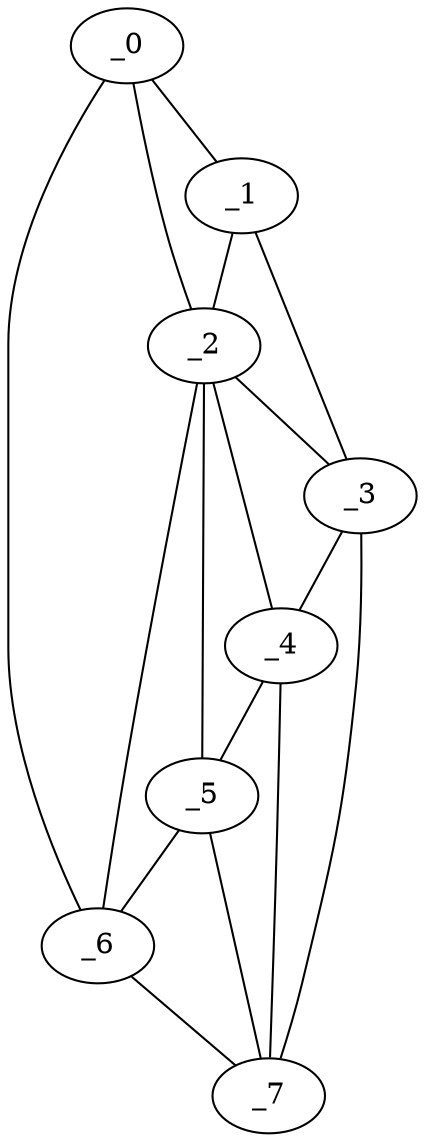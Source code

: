 graph "obj9__120.gxl" {
	_0	 [x=24,
		y=117];
	_1	 [x=28,
		y=23];
	_0 -- _1	 [valence=1];
	_2	 [x=70,
		y=13];
	_0 -- _2	 [valence=2];
	_6	 [x=104,
		y=113];
	_0 -- _6	 [valence=1];
	_1 -- _2	 [valence=2];
	_3	 [x=76,
		y=5];
	_1 -- _3	 [valence=1];
	_2 -- _3	 [valence=1];
	_4	 [x=85,
		y=9];
	_2 -- _4	 [valence=2];
	_5	 [x=103,
		y=17];
	_2 -- _5	 [valence=2];
	_2 -- _6	 [valence=1];
	_3 -- _4	 [valence=2];
	_7	 [x=105,
		y=4];
	_3 -- _7	 [valence=1];
	_4 -- _5	 [valence=1];
	_4 -- _7	 [valence=1];
	_5 -- _6	 [valence=2];
	_5 -- _7	 [valence=1];
	_6 -- _7	 [valence=1];
}
